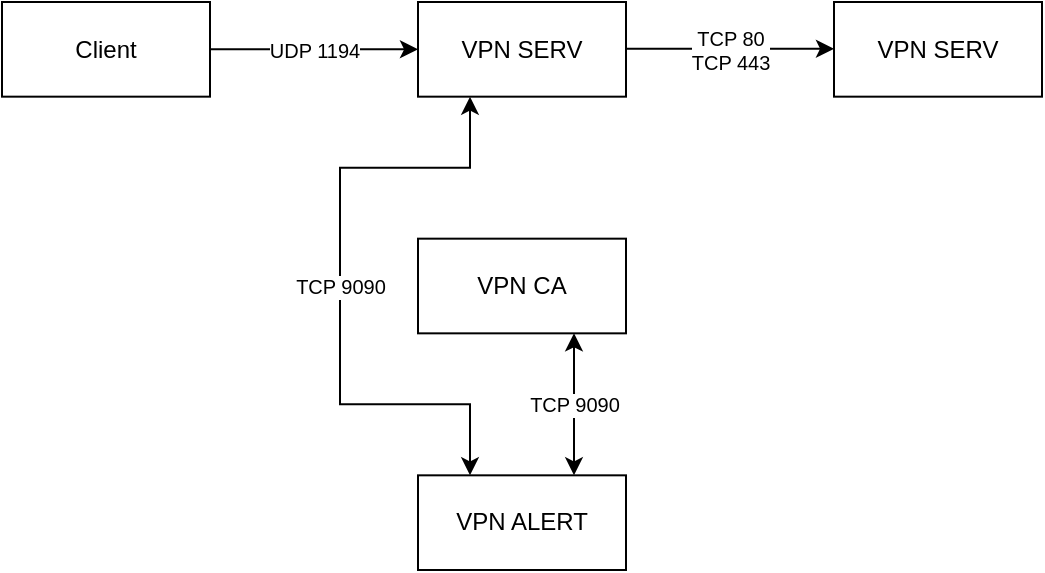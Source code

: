 <mxfile version="24.7.8">
  <diagram name="Page-1" id="i6nJWEUhXOWo1tigKRqn">
    <mxGraphModel dx="1406" dy="951" grid="1" gridSize="10" guides="1" tooltips="1" connect="1" arrows="1" fold="1" page="1" pageScale="1" pageWidth="827" pageHeight="1169" math="0" shadow="0">
      <root>
        <mxCell id="0" />
        <mxCell id="1" parent="0" />
        <mxCell id="I0mB6BiMpAsgkz6iQy5T-1" value="" style="group" vertex="1" connectable="0" parent="1">
          <mxGeometry x="154" y="443" width="520" height="284" as="geometry" />
        </mxCell>
        <mxCell id="BE2HVgvtTGu_l0hSt5Pd-1" value="Client" style="rounded=0;whiteSpace=wrap;html=1;" parent="I0mB6BiMpAsgkz6iQy5T-1" vertex="1">
          <mxGeometry width="104" height="47.333" as="geometry" />
        </mxCell>
        <mxCell id="BE2HVgvtTGu_l0hSt5Pd-2" value="VPN SERV" style="rounded=0;whiteSpace=wrap;html=1;" parent="I0mB6BiMpAsgkz6iQy5T-1" vertex="1">
          <mxGeometry x="208" width="104" height="47.333" as="geometry" />
        </mxCell>
        <mxCell id="BE2HVgvtTGu_l0hSt5Pd-3" value="VPN CA" style="rounded=0;whiteSpace=wrap;html=1;" parent="I0mB6BiMpAsgkz6iQy5T-1" vertex="1">
          <mxGeometry x="208" y="118.333" width="104" height="47.333" as="geometry" />
        </mxCell>
        <mxCell id="BE2HVgvtTGu_l0hSt5Pd-4" value="VPN ALERT" style="rounded=0;whiteSpace=wrap;html=1;" parent="I0mB6BiMpAsgkz6iQy5T-1" vertex="1">
          <mxGeometry x="208" y="236.667" width="104" height="47.333" as="geometry" />
        </mxCell>
        <mxCell id="BE2HVgvtTGu_l0hSt5Pd-5" value="" style="endArrow=classic;html=1;rounded=0;exitX=1;exitY=0.5;exitDx=0;exitDy=0;" parent="I0mB6BiMpAsgkz6iQy5T-1" source="BE2HVgvtTGu_l0hSt5Pd-1" edge="1">
          <mxGeometry relative="1" as="geometry">
            <mxPoint x="156" y="23.264" as="sourcePoint" />
            <mxPoint x="208" y="23.667" as="targetPoint" />
          </mxGeometry>
        </mxCell>
        <mxCell id="BE2HVgvtTGu_l0hSt5Pd-6" value="UDP 1194" style="edgeLabel;resizable=0;html=1;;align=center;verticalAlign=middle;fontSize=10;" parent="BE2HVgvtTGu_l0hSt5Pd-5" connectable="0" vertex="1">
          <mxGeometry relative="1" as="geometry" />
        </mxCell>
        <mxCell id="BE2HVgvtTGu_l0hSt5Pd-11" value="" style="endArrow=classic;html=1;rounded=0;edgeStyle=orthogonalEdgeStyle;entryX=0.25;entryY=1;entryDx=0;entryDy=0;startArrow=classic;startFill=1;" parent="I0mB6BiMpAsgkz6iQy5T-1" target="BE2HVgvtTGu_l0hSt5Pd-2" edge="1">
          <mxGeometry relative="1" as="geometry">
            <mxPoint x="234.0" y="236.667" as="sourcePoint" />
            <mxPoint x="260" y="47.333" as="targetPoint" />
            <Array as="points">
              <mxPoint x="234.0" y="201.167" />
              <mxPoint x="169" y="201.167" />
              <mxPoint x="169" y="82.833" />
              <mxPoint x="234.0" y="82.833" />
            </Array>
          </mxGeometry>
        </mxCell>
        <mxCell id="BE2HVgvtTGu_l0hSt5Pd-12" value="TCP 9090" style="edgeLabel;resizable=0;html=1;;align=center;verticalAlign=middle;fontSize=10;" parent="BE2HVgvtTGu_l0hSt5Pd-11" connectable="0" vertex="1">
          <mxGeometry relative="1" as="geometry">
            <mxPoint as="offset" />
          </mxGeometry>
        </mxCell>
        <mxCell id="BE2HVgvtTGu_l0hSt5Pd-16" value="" style="endArrow=classic;html=1;rounded=0;exitX=0.5;exitY=1;exitDx=0;exitDy=0;endFill=1;startArrow=classic;startFill=1;" parent="I0mB6BiMpAsgkz6iQy5T-1" edge="1">
          <mxGeometry relative="1" as="geometry">
            <mxPoint x="286" y="165.667" as="sourcePoint" />
            <mxPoint x="286" y="236.667" as="targetPoint" />
          </mxGeometry>
        </mxCell>
        <mxCell id="BE2HVgvtTGu_l0hSt5Pd-17" value="TCP 9090" style="edgeLabel;resizable=0;html=1;;align=center;verticalAlign=middle;fontSize=10;" parent="BE2HVgvtTGu_l0hSt5Pd-16" connectable="0" vertex="1">
          <mxGeometry relative="1" as="geometry" />
        </mxCell>
        <mxCell id="BE2HVgvtTGu_l0hSt5Pd-18" value="VPN SERV" style="rounded=0;whiteSpace=wrap;html=1;" parent="I0mB6BiMpAsgkz6iQy5T-1" vertex="1">
          <mxGeometry x="416" width="104" height="47.333" as="geometry" />
        </mxCell>
        <mxCell id="BE2HVgvtTGu_l0hSt5Pd-19" value="" style="endArrow=classic;html=1;rounded=0;exitX=1;exitY=0.5;exitDx=0;exitDy=0;" parent="I0mB6BiMpAsgkz6iQy5T-1" edge="1">
          <mxGeometry relative="1" as="geometry">
            <mxPoint x="312" y="23.394" as="sourcePoint" />
            <mxPoint x="416" y="23.394" as="targetPoint" />
          </mxGeometry>
        </mxCell>
        <mxCell id="BE2HVgvtTGu_l0hSt5Pd-20" value="TCP 80&lt;div&gt;TCP 443&lt;/div&gt;" style="edgeLabel;resizable=0;html=1;;align=center;verticalAlign=middle;fontSize=10;" parent="BE2HVgvtTGu_l0hSt5Pd-19" connectable="0" vertex="1">
          <mxGeometry relative="1" as="geometry" />
        </mxCell>
      </root>
    </mxGraphModel>
  </diagram>
</mxfile>

